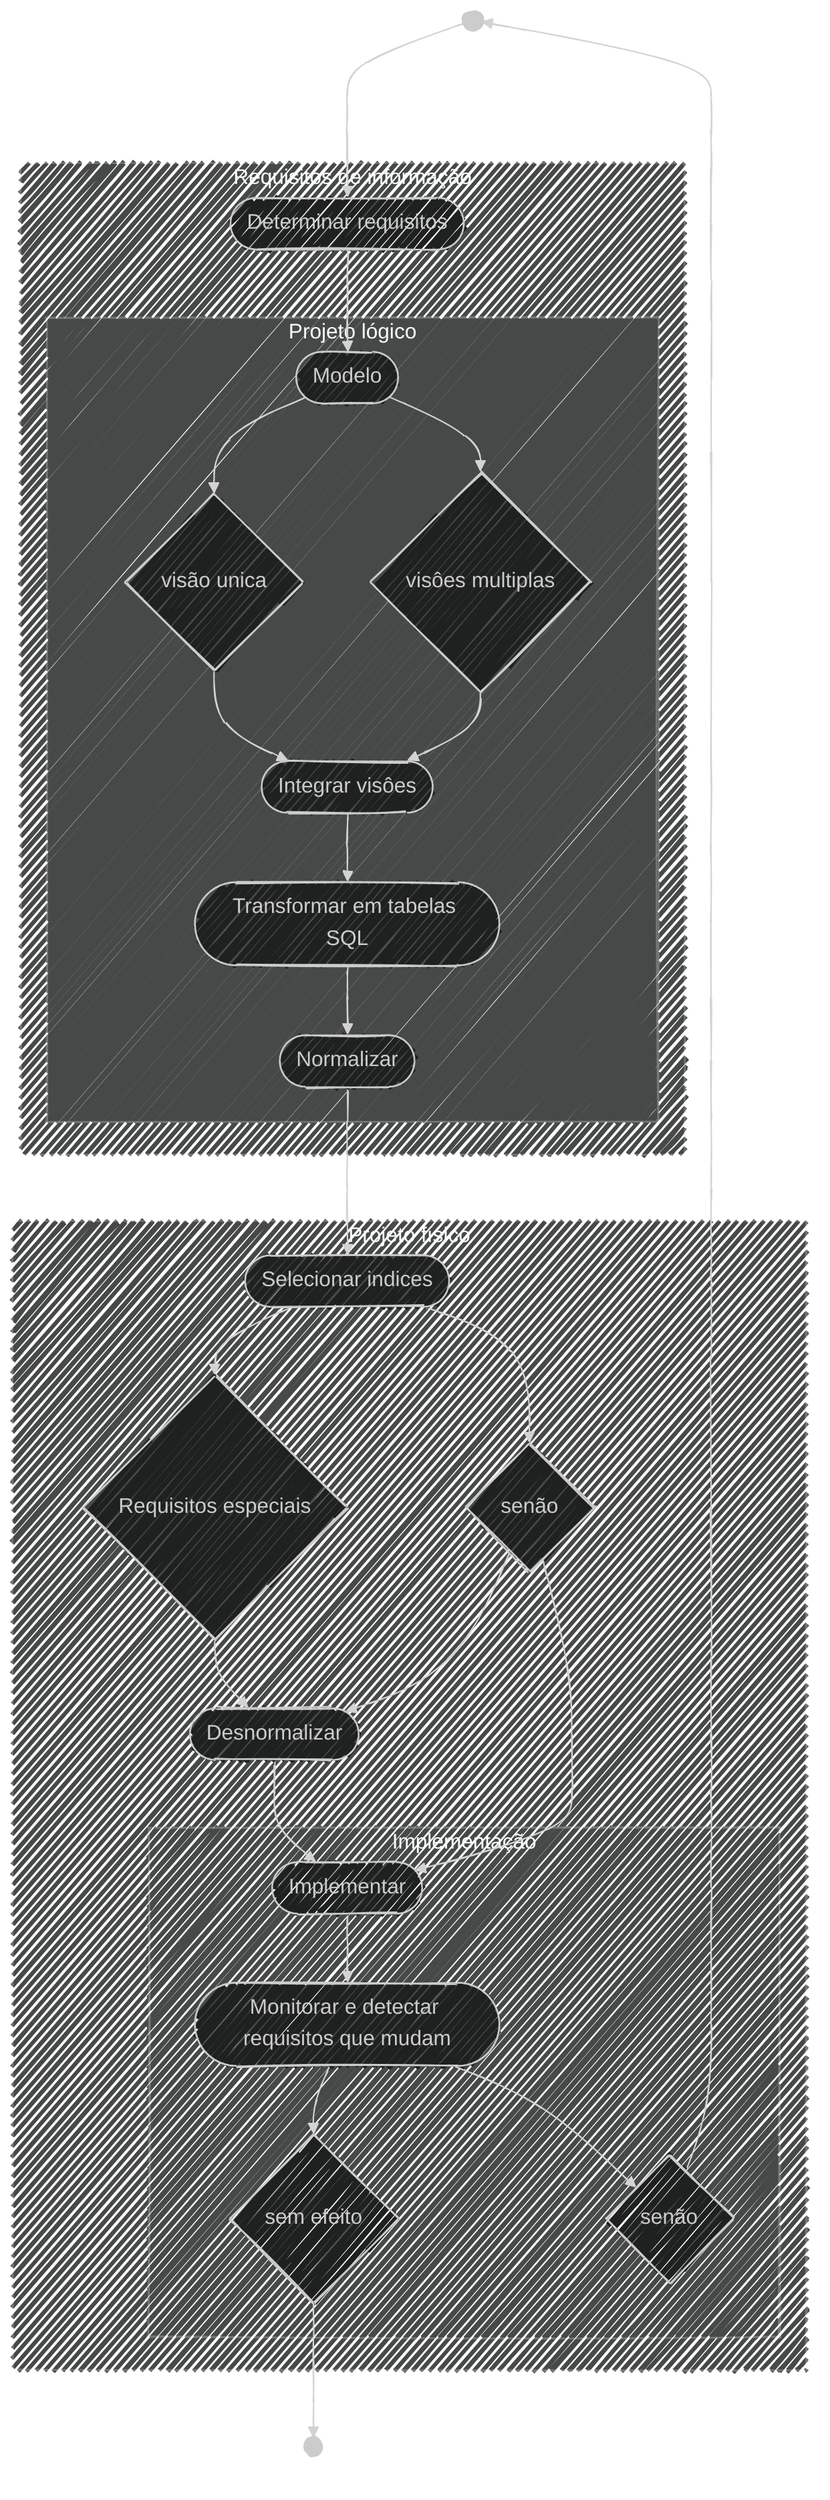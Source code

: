 ---
config:
    theme: dark
    look: handDrawn
    title: O ciclo de vida do banco de dados
---
flowchart TB
    inicio@{shape: f-circ}
    subgraph Requisitos de informação
    determinar-requisitos@{shape: stadium, label: "Determinar requisitos"}

    subgraph Projeto lógico
    modelo@{shape: stadium, label: "Modelo"}
    visao-unica@{shape: diamond, label: "visão unica"}
    visoes-multiplas@{shape: diamond, label: "visôes multiplas"}
    integrar-visoes@{shape: stadium, label: "Integrar visôes"}
    transformar-tabelas-sql@{shape: stadium, label: "Transformar em tabelas SQL"}
    normalizar@{shape: stadium, label: "Normalizar"}
    end    
    end

    subgraph Projeto físico
    selecionar-indices@{shape: stadium, label: "Selecionar indices"}
    requisitos-especiais-sim@{shape: diamond, label: "Requisitos especiais"}
    requisitos-especiais-nao@{shape: diamond, label: "senão"}
    desnormalizar@{shape: stadium, label: "Desnormalizar"}

    subgraph Implementação
    implementar@{shape: stadium, label: "Implementar"}
    monitorar-requisitos@{shape: stadium, label: "Monitorar e detectar requisitos que mudam"}
    requisitos-mudaram@{shape: diamond, label: "senão"}
    requisitos-nao-mudaram@{shape: diamond, label: "sem efeito"}
    end
    end
    fim@{shape: f-circ, label: "fim"}

    %% requisitos de informação %%
    inicio ---> determinar-requisitos
    determinar-requisitos --> modelo

    %% projeto lógico %%
    modelo --> visao-unica
    modelo --> visoes-multiplas
    visao-unica --> integrar-visoes
    visoes-multiplas --> integrar-visoes
    integrar-visoes --> transformar-tabelas-sql
    transformar-tabelas-sql --> normalizar

    %% projeto físico %%
    normalizar --> selecionar-indices
    selecionar-indices --> requisitos-especiais-sim
    selecionar-indices --> requisitos-especiais-nao
    requisitos-especiais-sim --> desnormalizar
    requisitos-especiais-nao --> desnormalizar

    %% implementacao %%
    requisitos-especiais-nao --> implementar
    desnormalizar --> implementar
    implementar --> monitorar-requisitos
    monitorar-requisitos --> requisitos-nao-mudaram
    monitorar-requisitos --> requisitos-mudaram
    requisitos-mudaram --> inicio
    requisitos-nao-mudaram --> fim
